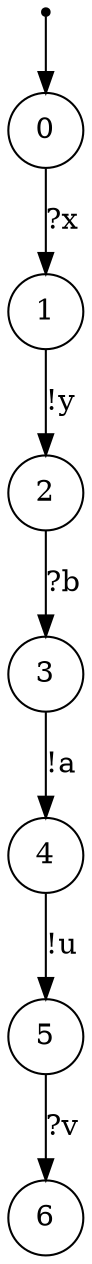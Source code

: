 digraph {
 node [shape=point] ENTRY
 node [shape=circle]
 ENTRY -> 0
0 -> 1 [label="?x"]
1 -> 2 [label="!y"]
2 -> 3 [label="?b"]
3 -> 4 [label="!a"]
4 -> 5 [label="!u"]
5 -> 6 [label="?v"]
}